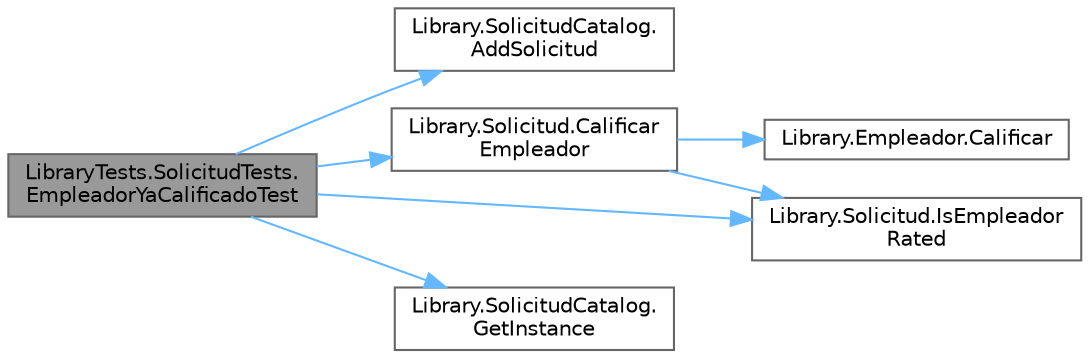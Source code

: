 digraph "LibraryTests.SolicitudTests.EmpleadorYaCalificadoTest"
{
 // INTERACTIVE_SVG=YES
 // LATEX_PDF_SIZE
  bgcolor="transparent";
  edge [fontname=Helvetica,fontsize=10,labelfontname=Helvetica,labelfontsize=10];
  node [fontname=Helvetica,fontsize=10,shape=box,height=0.2,width=0.4];
  rankdir="LR";
  Node1 [label="LibraryTests.SolicitudTests.\lEmpleadorYaCalificadoTest",height=0.2,width=0.4,color="gray40", fillcolor="grey60", style="filled", fontcolor="black",tooltip="Test para verificar que un empleador queda calificado."];
  Node1 -> Node2 [color="steelblue1",style="solid"];
  Node2 [label="Library.SolicitudCatalog.\lAddSolicitud",height=0.2,width=0.4,color="grey40", fillcolor="white", style="filled",URL="$classLibrary_1_1SolicitudCatalog.html#a3331fe5811ee8e1bbfa26b0175cb5095",tooltip="Método para agregar una al catálogo."];
  Node1 -> Node3 [color="steelblue1",style="solid"];
  Node3 [label="Library.Solicitud.Calificar\lEmpleador",height=0.2,width=0.4,color="grey40", fillcolor="white", style="filled",URL="$classLibrary_1_1Solicitud.html#a617cf24ed3c6ec6dc2b5e9149966c599",tooltip="Método para calificar un empleador."];
  Node3 -> Node4 [color="steelblue1",style="solid"];
  Node4 [label="Library.Empleador.Calificar",height=0.2,width=0.4,color="grey40", fillcolor="white", style="filled",URL="$classLibrary_1_1Empleador.html#af855415550ea99a1f69bad954292d916",tooltip="Método para calificar un usuario."];
  Node3 -> Node5 [color="steelblue1",style="solid"];
  Node5 [label="Library.Solicitud.IsEmpleador\lRated",height=0.2,width=0.4,color="grey40", fillcolor="white", style="filled",URL="$classLibrary_1_1Solicitud.html#ad96bd18918513d6785345cda681fd644",tooltip="Método para conocer si un empleador fue calificado."];
  Node1 -> Node6 [color="steelblue1",style="solid"];
  Node6 [label="Library.SolicitudCatalog.\lGetInstance",height=0.2,width=0.4,color="grey40", fillcolor="white", style="filled",URL="$classLibrary_1_1SolicitudCatalog.html#a6eeaee8760274576dab2c74b4f22576e",tooltip="Método para obtener la instancia de la clase."];
  Node1 -> Node5 [color="steelblue1",style="solid"];
}
